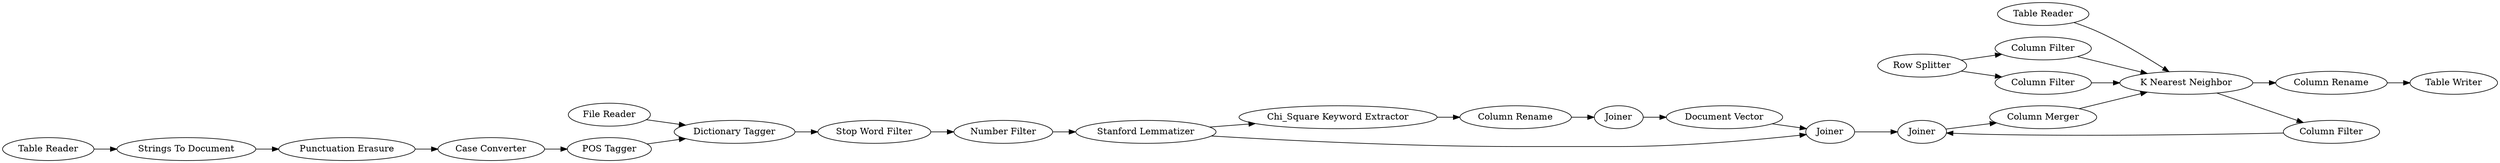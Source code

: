 digraph {
	22 [label="Strings To Document"]
	766 [label="Chi_Square Keyword Extractor"]
	767 [label=Joiner]
	771 [label="Column Rename"]
	957 [label="Document Vector"]
	958 [label=Joiner]
	1026 [label="Table Writer"]
	1030 [label=Joiner]
	1031 [label="Column Rename"]
	1044 [label="Table Reader"]
	1045 [label="Table Reader"]
	984 [label="Column Filter"]
	1005 [label="Row Splitter"]
	1006 [label="Column Filter"]
	1007 [label="Column Filter"]
	1027 [label=Joiner]
	1029 [label="Column Merger"]
	1030 [label="K Nearest Neighbor"]
	115 [label="Punctuation Erasure"]
	116 [label="Number Filter"]
	117 [label="Dictionary Tagger"]
	779 [label="Case Converter"]
	781 [label="POS Tagger"]
	782 [label="File Reader"]
	783 [label="Stanford Lemmatizer"]
	784 [label="Stop Word Filter"]
	766 -> 771
	771 -> 767
	984 -> 1027
	1005 -> 1007
	1005 -> 1006
	1006 -> 1030
	1007 -> 1030
	1027 -> 1029
	1030 -> 984
	115 -> 779
	116 -> 783
	117 -> 784
	779 -> 781
	781 -> 117
	782 -> 117
	784 -> 116
	22 -> 115
	767 -> 957
	957 -> 958
	958 -> 1027
	1030 -> 1031
	1031 -> 1026
	1044 -> 22
	1045 -> 1030
	1029 -> 1030
	783 -> 766
	783 -> 958
	rankdir=LR
}
